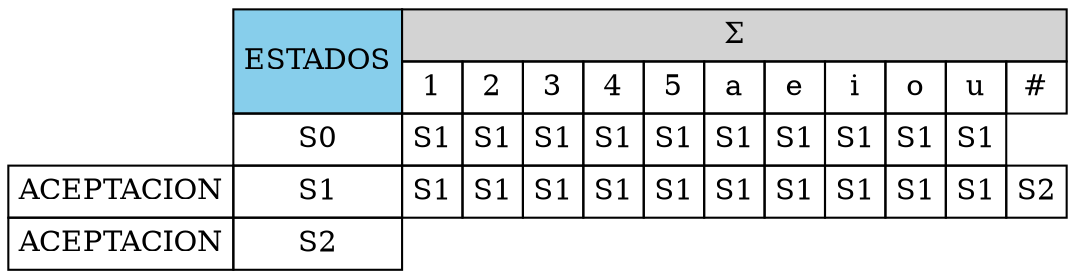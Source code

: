 digraph html { 
abc [shape=none, margin=0, label=< 
<TABLE BORDER="0" CELLBORDER="1" CELLSPACING="0" CELLPADDING="4">
<TR>
<TD BORDER="0"></TD>
<TD COLSPAN = "1" ROWSPAN = "2" BGCOLOR="skyblue">ESTADOS</TD>
<TD COLSPAN="1000" BGCOLOR="lightgrey">Σ</TD>
</TR>
<TR>
<TD BORDER="0"></TD>
<TD>1</TD>
<TD>2</TD>
<TD>3</TD>
<TD>4</TD>
<TD>5</TD>
<TD>a</TD>
<TD>e</TD>
<TD>i</TD>
<TD>o</TD>
<TD>u</TD>
<TD>#</TD>
</TR>
<TR>
<TD BORDER = "0"></TD>
<TD>S0</TD>
<TD>S1</TD>
<TD>S1</TD>
<TD>S1</TD>
<TD>S1</TD>
<TD>S1</TD>
<TD>S1</TD>
<TD>S1</TD>
<TD>S1</TD>
<TD>S1</TD>
<TD>S1</TD>
</TR>
<TR>
<TD>ACEPTACION</TD>
<TD>S1</TD>
<TD>S1</TD>
<TD>S1</TD>
<TD>S1</TD>
<TD>S1</TD>
<TD>S1</TD>
<TD>S1</TD>
<TD>S1</TD>
<TD>S1</TD>
<TD>S1</TD>
<TD>S1</TD>
<TD>S2</TD>
</TR>
<TR>
<TD>ACEPTACION</TD>
<TD>S2</TD>
</TR>
    </TABLE>>];
}
